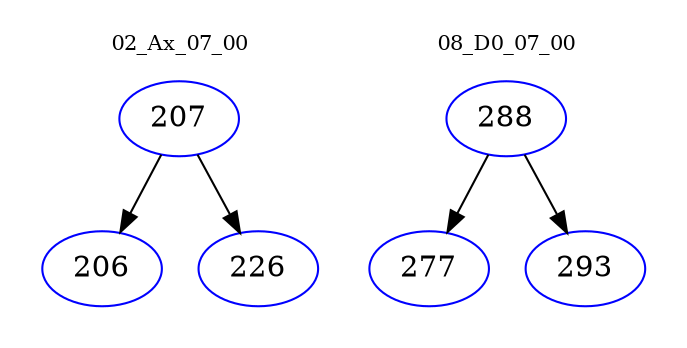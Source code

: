 digraph{
subgraph cluster_0 {
color = white
label = "02_Ax_07_00";
fontsize=10;
T0_207 [label="207", color="blue"]
T0_207 -> T0_206 [color="black"]
T0_206 [label="206", color="blue"]
T0_207 -> T0_226 [color="black"]
T0_226 [label="226", color="blue"]
}
subgraph cluster_1 {
color = white
label = "08_D0_07_00";
fontsize=10;
T1_288 [label="288", color="blue"]
T1_288 -> T1_277 [color="black"]
T1_277 [label="277", color="blue"]
T1_288 -> T1_293 [color="black"]
T1_293 [label="293", color="blue"]
}
}
